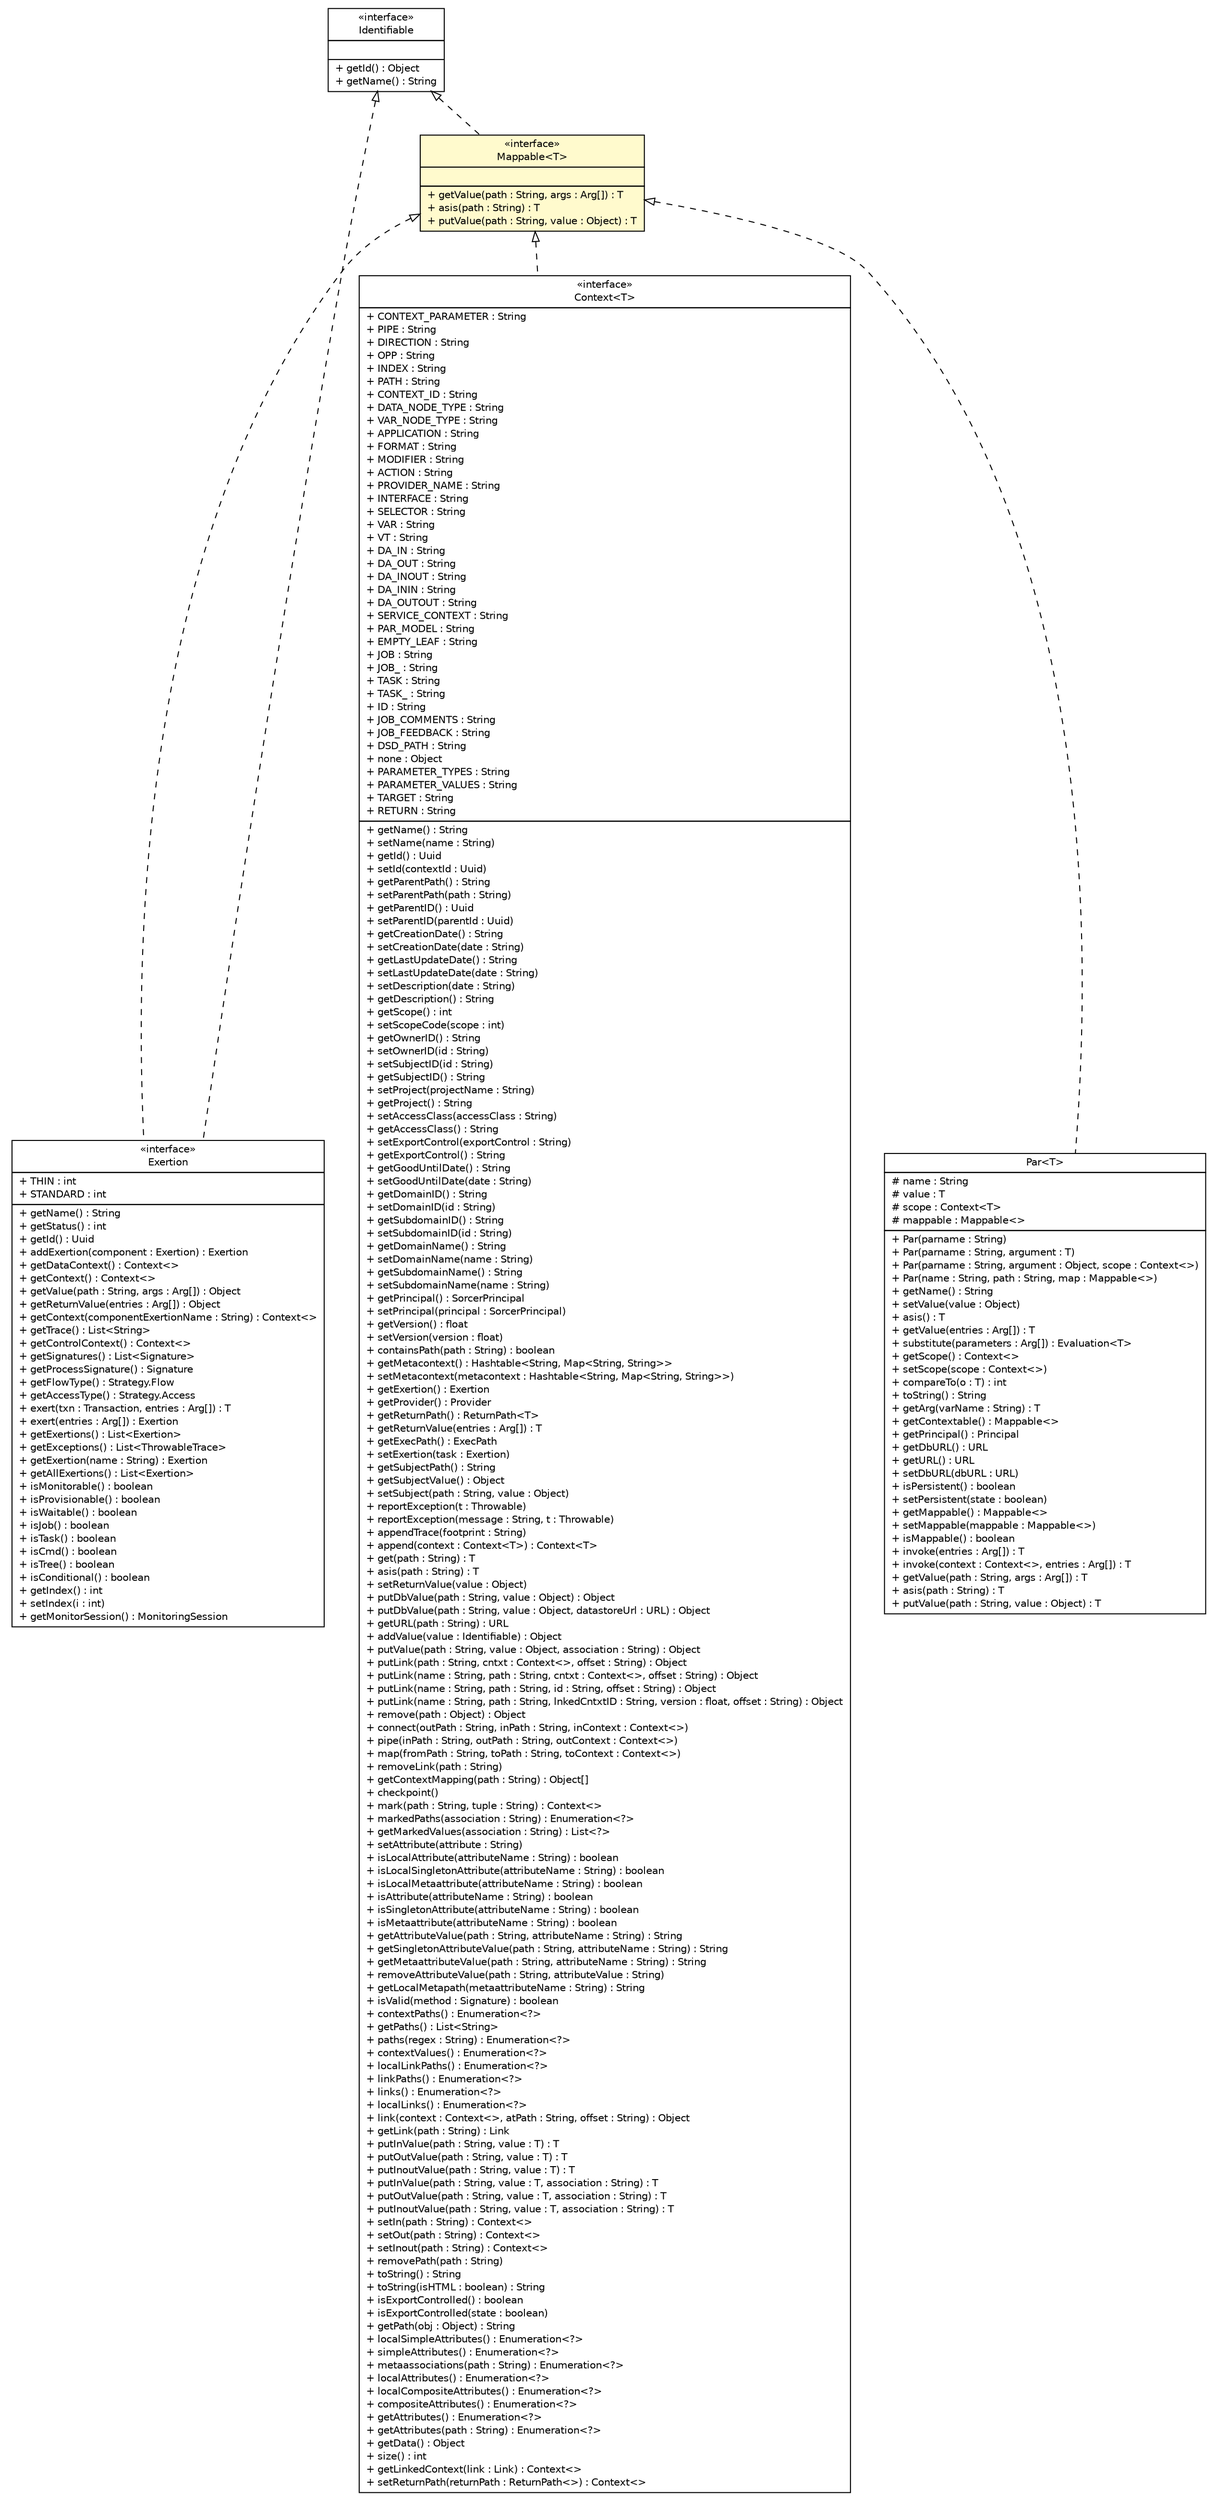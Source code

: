 #!/usr/local/bin/dot
#
# Class diagram 
# Generated by UMLGraph version R5_6 (http://www.umlgraph.org/)
#

digraph G {
	edge [fontname="Helvetica",fontsize=10,labelfontname="Helvetica",labelfontsize=10];
	node [fontname="Helvetica",fontsize=10,shape=plaintext];
	nodesep=0.25;
	ranksep=0.5;
	// sorcer.service.Context<T>
	c201906 [label=<<table title="sorcer.service.Context" border="0" cellborder="1" cellspacing="0" cellpadding="2" port="p" href="./Context.html">
		<tr><td><table border="0" cellspacing="0" cellpadding="1">
<tr><td align="center" balign="center"> &#171;interface&#187; </td></tr>
<tr><td align="center" balign="center"> Context&lt;T&gt; </td></tr>
		</table></td></tr>
		<tr><td><table border="0" cellspacing="0" cellpadding="1">
<tr><td align="left" balign="left"> + CONTEXT_PARAMETER : String </td></tr>
<tr><td align="left" balign="left"> + PIPE : String </td></tr>
<tr><td align="left" balign="left"> + DIRECTION : String </td></tr>
<tr><td align="left" balign="left"> + OPP : String </td></tr>
<tr><td align="left" balign="left"> + INDEX : String </td></tr>
<tr><td align="left" balign="left"> + PATH : String </td></tr>
<tr><td align="left" balign="left"> + CONTEXT_ID : String </td></tr>
<tr><td align="left" balign="left"> + DATA_NODE_TYPE : String </td></tr>
<tr><td align="left" balign="left"> + VAR_NODE_TYPE : String </td></tr>
<tr><td align="left" balign="left"> + APPLICATION : String </td></tr>
<tr><td align="left" balign="left"> + FORMAT : String </td></tr>
<tr><td align="left" balign="left"> + MODIFIER : String </td></tr>
<tr><td align="left" balign="left"> + ACTION : String </td></tr>
<tr><td align="left" balign="left"> + PROVIDER_NAME : String </td></tr>
<tr><td align="left" balign="left"> + INTERFACE : String </td></tr>
<tr><td align="left" balign="left"> + SELECTOR : String </td></tr>
<tr><td align="left" balign="left"> + VAR : String </td></tr>
<tr><td align="left" balign="left"> + VT : String </td></tr>
<tr><td align="left" balign="left"> + DA_IN : String </td></tr>
<tr><td align="left" balign="left"> + DA_OUT : String </td></tr>
<tr><td align="left" balign="left"> + DA_INOUT : String </td></tr>
<tr><td align="left" balign="left"> + DA_ININ : String </td></tr>
<tr><td align="left" balign="left"> + DA_OUTOUT : String </td></tr>
<tr><td align="left" balign="left"> + SERVICE_CONTEXT : String </td></tr>
<tr><td align="left" balign="left"> + PAR_MODEL : String </td></tr>
<tr><td align="left" balign="left"> + EMPTY_LEAF : String </td></tr>
<tr><td align="left" balign="left"> + JOB : String </td></tr>
<tr><td align="left" balign="left"> + JOB_ : String </td></tr>
<tr><td align="left" balign="left"> + TASK : String </td></tr>
<tr><td align="left" balign="left"> + TASK_ : String </td></tr>
<tr><td align="left" balign="left"> + ID : String </td></tr>
<tr><td align="left" balign="left"> + JOB_COMMENTS : String </td></tr>
<tr><td align="left" balign="left"> + JOB_FEEDBACK : String </td></tr>
<tr><td align="left" balign="left"> + DSD_PATH : String </td></tr>
<tr><td align="left" balign="left"> + none : Object </td></tr>
<tr><td align="left" balign="left"> + PARAMETER_TYPES : String </td></tr>
<tr><td align="left" balign="left"> + PARAMETER_VALUES : String </td></tr>
<tr><td align="left" balign="left"> + TARGET : String </td></tr>
<tr><td align="left" balign="left"> + RETURN : String </td></tr>
		</table></td></tr>
		<tr><td><table border="0" cellspacing="0" cellpadding="1">
<tr><td align="left" balign="left"> + getName() : String </td></tr>
<tr><td align="left" balign="left"> + setName(name : String) </td></tr>
<tr><td align="left" balign="left"> + getId() : Uuid </td></tr>
<tr><td align="left" balign="left"> + setId(contextId : Uuid) </td></tr>
<tr><td align="left" balign="left"> + getParentPath() : String </td></tr>
<tr><td align="left" balign="left"> + setParentPath(path : String) </td></tr>
<tr><td align="left" balign="left"> + getParentID() : Uuid </td></tr>
<tr><td align="left" balign="left"> + setParentID(parentId : Uuid) </td></tr>
<tr><td align="left" balign="left"> + getCreationDate() : String </td></tr>
<tr><td align="left" balign="left"> + setCreationDate(date : String) </td></tr>
<tr><td align="left" balign="left"> + getLastUpdateDate() : String </td></tr>
<tr><td align="left" balign="left"> + setLastUpdateDate(date : String) </td></tr>
<tr><td align="left" balign="left"> + setDescription(date : String) </td></tr>
<tr><td align="left" balign="left"> + getDescription() : String </td></tr>
<tr><td align="left" balign="left"> + getScope() : int </td></tr>
<tr><td align="left" balign="left"> + setScopeCode(scope : int) </td></tr>
<tr><td align="left" balign="left"> + getOwnerID() : String </td></tr>
<tr><td align="left" balign="left"> + setOwnerID(id : String) </td></tr>
<tr><td align="left" balign="left"> + setSubjectID(id : String) </td></tr>
<tr><td align="left" balign="left"> + getSubjectID() : String </td></tr>
<tr><td align="left" balign="left"> + setProject(projectName : String) </td></tr>
<tr><td align="left" balign="left"> + getProject() : String </td></tr>
<tr><td align="left" balign="left"> + setAccessClass(accessClass : String) </td></tr>
<tr><td align="left" balign="left"> + getAccessClass() : String </td></tr>
<tr><td align="left" balign="left"> + setExportControl(exportControl : String) </td></tr>
<tr><td align="left" balign="left"> + getExportControl() : String </td></tr>
<tr><td align="left" balign="left"> + getGoodUntilDate() : String </td></tr>
<tr><td align="left" balign="left"> + setGoodUntilDate(date : String) </td></tr>
<tr><td align="left" balign="left"> + getDomainID() : String </td></tr>
<tr><td align="left" balign="left"> + setDomainID(id : String) </td></tr>
<tr><td align="left" balign="left"> + getSubdomainID() : String </td></tr>
<tr><td align="left" balign="left"> + setSubdomainID(id : String) </td></tr>
<tr><td align="left" balign="left"> + getDomainName() : String </td></tr>
<tr><td align="left" balign="left"> + setDomainName(name : String) </td></tr>
<tr><td align="left" balign="left"> + getSubdomainName() : String </td></tr>
<tr><td align="left" balign="left"> + setSubdomainName(name : String) </td></tr>
<tr><td align="left" balign="left"> + getPrincipal() : SorcerPrincipal </td></tr>
<tr><td align="left" balign="left"> + setPrincipal(principal : SorcerPrincipal) </td></tr>
<tr><td align="left" balign="left"> + getVersion() : float </td></tr>
<tr><td align="left" balign="left"> + setVersion(version : float) </td></tr>
<tr><td align="left" balign="left"> + containsPath(path : String) : boolean </td></tr>
<tr><td align="left" balign="left"> + getMetacontext() : Hashtable&lt;String, Map&lt;String, String&gt;&gt; </td></tr>
<tr><td align="left" balign="left"> + setMetacontext(metacontext : Hashtable&lt;String, Map&lt;String, String&gt;&gt;) </td></tr>
<tr><td align="left" balign="left"> + getExertion() : Exertion </td></tr>
<tr><td align="left" balign="left"> + getProvider() : Provider </td></tr>
<tr><td align="left" balign="left"> + getReturnPath() : ReturnPath&lt;T&gt; </td></tr>
<tr><td align="left" balign="left"> + getReturnValue(entries : Arg[]) : T </td></tr>
<tr><td align="left" balign="left"> + getExecPath() : ExecPath </td></tr>
<tr><td align="left" balign="left"> + setExertion(task : Exertion) </td></tr>
<tr><td align="left" balign="left"> + getSubjectPath() : String </td></tr>
<tr><td align="left" balign="left"> + getSubjectValue() : Object </td></tr>
<tr><td align="left" balign="left"> + setSubject(path : String, value : Object) </td></tr>
<tr><td align="left" balign="left"> + reportException(t : Throwable) </td></tr>
<tr><td align="left" balign="left"> + reportException(message : String, t : Throwable) </td></tr>
<tr><td align="left" balign="left"> + appendTrace(footprint : String) </td></tr>
<tr><td align="left" balign="left"> + append(context : Context&lt;T&gt;) : Context&lt;T&gt; </td></tr>
<tr><td align="left" balign="left"> + get(path : String) : T </td></tr>
<tr><td align="left" balign="left"> + asis(path : String) : T </td></tr>
<tr><td align="left" balign="left"> + setReturnValue(value : Object) </td></tr>
<tr><td align="left" balign="left"> + putDbValue(path : String, value : Object) : Object </td></tr>
<tr><td align="left" balign="left"> + putDbValue(path : String, value : Object, datastoreUrl : URL) : Object </td></tr>
<tr><td align="left" balign="left"> + getURL(path : String) : URL </td></tr>
<tr><td align="left" balign="left"> + addValue(value : Identifiable) : Object </td></tr>
<tr><td align="left" balign="left"> + putValue(path : String, value : Object, association : String) : Object </td></tr>
<tr><td align="left" balign="left"> + putLink(path : String, cntxt : Context&lt;&gt;, offset : String) : Object </td></tr>
<tr><td align="left" balign="left"> + putLink(name : String, path : String, cntxt : Context&lt;&gt;, offset : String) : Object </td></tr>
<tr><td align="left" balign="left"> + putLink(name : String, path : String, id : String, offset : String) : Object </td></tr>
<tr><td align="left" balign="left"> + putLink(name : String, path : String, lnkedCntxtID : String, version : float, offset : String) : Object </td></tr>
<tr><td align="left" balign="left"> + remove(path : Object) : Object </td></tr>
<tr><td align="left" balign="left"> + connect(outPath : String, inPath : String, inContext : Context&lt;&gt;) </td></tr>
<tr><td align="left" balign="left"> + pipe(inPath : String, outPath : String, outContext : Context&lt;&gt;) </td></tr>
<tr><td align="left" balign="left"> + map(fromPath : String, toPath : String, toContext : Context&lt;&gt;) </td></tr>
<tr><td align="left" balign="left"> + removeLink(path : String) </td></tr>
<tr><td align="left" balign="left"> + getContextMapping(path : String) : Object[] </td></tr>
<tr><td align="left" balign="left"> + checkpoint() </td></tr>
<tr><td align="left" balign="left"> + mark(path : String, tuple : String) : Context&lt;&gt; </td></tr>
<tr><td align="left" balign="left"> + markedPaths(association : String) : Enumeration&lt;?&gt; </td></tr>
<tr><td align="left" balign="left"> + getMarkedValues(association : String) : List&lt;?&gt; </td></tr>
<tr><td align="left" balign="left"> + setAttribute(attribute : String) </td></tr>
<tr><td align="left" balign="left"> + isLocalAttribute(attributeName : String) : boolean </td></tr>
<tr><td align="left" balign="left"> + isLocalSingletonAttribute(attributeName : String) : boolean </td></tr>
<tr><td align="left" balign="left"> + isLocalMetaattribute(attributeName : String) : boolean </td></tr>
<tr><td align="left" balign="left"> + isAttribute(attributeName : String) : boolean </td></tr>
<tr><td align="left" balign="left"> + isSingletonAttribute(attributeName : String) : boolean </td></tr>
<tr><td align="left" balign="left"> + isMetaattribute(attributeName : String) : boolean </td></tr>
<tr><td align="left" balign="left"> + getAttributeValue(path : String, attributeName : String) : String </td></tr>
<tr><td align="left" balign="left"> + getSingletonAttributeValue(path : String, attributeName : String) : String </td></tr>
<tr><td align="left" balign="left"> + getMetaattributeValue(path : String, attributeName : String) : String </td></tr>
<tr><td align="left" balign="left"> + removeAttributeValue(path : String, attributeValue : String) </td></tr>
<tr><td align="left" balign="left"> + getLocalMetapath(metaattributeName : String) : String </td></tr>
<tr><td align="left" balign="left"> + isValid(method : Signature) : boolean </td></tr>
<tr><td align="left" balign="left"> + contextPaths() : Enumeration&lt;?&gt; </td></tr>
<tr><td align="left" balign="left"> + getPaths() : List&lt;String&gt; </td></tr>
<tr><td align="left" balign="left"> + paths(regex : String) : Enumeration&lt;?&gt; </td></tr>
<tr><td align="left" balign="left"> + contextValues() : Enumeration&lt;?&gt; </td></tr>
<tr><td align="left" balign="left"> + localLinkPaths() : Enumeration&lt;?&gt; </td></tr>
<tr><td align="left" balign="left"> + linkPaths() : Enumeration&lt;?&gt; </td></tr>
<tr><td align="left" balign="left"> + links() : Enumeration&lt;?&gt; </td></tr>
<tr><td align="left" balign="left"> + localLinks() : Enumeration&lt;?&gt; </td></tr>
<tr><td align="left" balign="left"> + link(context : Context&lt;&gt;, atPath : String, offset : String) : Object </td></tr>
<tr><td align="left" balign="left"> + getLink(path : String) : Link </td></tr>
<tr><td align="left" balign="left"> + putInValue(path : String, value : T) : T </td></tr>
<tr><td align="left" balign="left"> + putOutValue(path : String, value : T) : T </td></tr>
<tr><td align="left" balign="left"> + putInoutValue(path : String, value : T) : T </td></tr>
<tr><td align="left" balign="left"> + putInValue(path : String, value : T, association : String) : T </td></tr>
<tr><td align="left" balign="left"> + putOutValue(path : String, value : T, association : String) : T </td></tr>
<tr><td align="left" balign="left"> + putInoutValue(path : String, value : T, association : String) : T </td></tr>
<tr><td align="left" balign="left"> + setIn(path : String) : Context&lt;&gt; </td></tr>
<tr><td align="left" balign="left"> + setOut(path : String) : Context&lt;&gt; </td></tr>
<tr><td align="left" balign="left"> + setInout(path : String) : Context&lt;&gt; </td></tr>
<tr><td align="left" balign="left"> + removePath(path : String) </td></tr>
<tr><td align="left" balign="left"> + toString() : String </td></tr>
<tr><td align="left" balign="left"> + toString(isHTML : boolean) : String </td></tr>
<tr><td align="left" balign="left"> + isExportControlled() : boolean </td></tr>
<tr><td align="left" balign="left"> + isExportControlled(state : boolean) </td></tr>
<tr><td align="left" balign="left"> + getPath(obj : Object) : String </td></tr>
<tr><td align="left" balign="left"> + localSimpleAttributes() : Enumeration&lt;?&gt; </td></tr>
<tr><td align="left" balign="left"> + simpleAttributes() : Enumeration&lt;?&gt; </td></tr>
<tr><td align="left" balign="left"> + metaassociations(path : String) : Enumeration&lt;?&gt; </td></tr>
<tr><td align="left" balign="left"> + localAttributes() : Enumeration&lt;?&gt; </td></tr>
<tr><td align="left" balign="left"> + localCompositeAttributes() : Enumeration&lt;?&gt; </td></tr>
<tr><td align="left" balign="left"> + compositeAttributes() : Enumeration&lt;?&gt; </td></tr>
<tr><td align="left" balign="left"> + getAttributes() : Enumeration&lt;?&gt; </td></tr>
<tr><td align="left" balign="left"> + getAttributes(path : String) : Enumeration&lt;?&gt; </td></tr>
<tr><td align="left" balign="left"> + getData() : Object </td></tr>
<tr><td align="left" balign="left"> + size() : int </td></tr>
<tr><td align="left" balign="left"> + getLinkedContext(link : Link) : Context&lt;&gt; </td></tr>
<tr><td align="left" balign="left"> + setReturnPath(returnPath : ReturnPath&lt;&gt;) : Context&lt;&gt; </td></tr>
		</table></td></tr>
		</table>>, URL="./Context.html", fontname="Helvetica", fontcolor="black", fontsize=10.0];
	// sorcer.service.Exertion
	c201912 [label=<<table title="sorcer.service.Exertion" border="0" cellborder="1" cellspacing="0" cellpadding="2" port="p" href="./Exertion.html">
		<tr><td><table border="0" cellspacing="0" cellpadding="1">
<tr><td align="center" balign="center"> &#171;interface&#187; </td></tr>
<tr><td align="center" balign="center"> Exertion </td></tr>
		</table></td></tr>
		<tr><td><table border="0" cellspacing="0" cellpadding="1">
<tr><td align="left" balign="left"> + THIN : int </td></tr>
<tr><td align="left" balign="left"> + STANDARD : int </td></tr>
		</table></td></tr>
		<tr><td><table border="0" cellspacing="0" cellpadding="1">
<tr><td align="left" balign="left"> + getName() : String </td></tr>
<tr><td align="left" balign="left"> + getStatus() : int </td></tr>
<tr><td align="left" balign="left"> + getId() : Uuid </td></tr>
<tr><td align="left" balign="left"> + addExertion(component : Exertion) : Exertion </td></tr>
<tr><td align="left" balign="left"> + getDataContext() : Context&lt;&gt; </td></tr>
<tr><td align="left" balign="left"> + getContext() : Context&lt;&gt; </td></tr>
<tr><td align="left" balign="left"> + getValue(path : String, args : Arg[]) : Object </td></tr>
<tr><td align="left" balign="left"> + getReturnValue(entries : Arg[]) : Object </td></tr>
<tr><td align="left" balign="left"> + getContext(componentExertionName : String) : Context&lt;&gt; </td></tr>
<tr><td align="left" balign="left"> + getTrace() : List&lt;String&gt; </td></tr>
<tr><td align="left" balign="left"> + getControlContext() : Context&lt;&gt; </td></tr>
<tr><td align="left" balign="left"> + getSignatures() : List&lt;Signature&gt; </td></tr>
<tr><td align="left" balign="left"> + getProcessSignature() : Signature </td></tr>
<tr><td align="left" balign="left"> + getFlowType() : Strategy.Flow </td></tr>
<tr><td align="left" balign="left"> + getAccessType() : Strategy.Access </td></tr>
<tr><td align="left" balign="left"> + exert(txn : Transaction, entries : Arg[]) : T </td></tr>
<tr><td align="left" balign="left"> + exert(entries : Arg[]) : Exertion </td></tr>
<tr><td align="left" balign="left"> + getExertions() : List&lt;Exertion&gt; </td></tr>
<tr><td align="left" balign="left"> + getExceptions() : List&lt;ThrowableTrace&gt; </td></tr>
<tr><td align="left" balign="left"> + getExertion(name : String) : Exertion </td></tr>
<tr><td align="left" balign="left"> + getAllExertions() : List&lt;Exertion&gt; </td></tr>
<tr><td align="left" balign="left"> + isMonitorable() : boolean </td></tr>
<tr><td align="left" balign="left"> + isProvisionable() : boolean </td></tr>
<tr><td align="left" balign="left"> + isWaitable() : boolean </td></tr>
<tr><td align="left" balign="left"> + isJob() : boolean </td></tr>
<tr><td align="left" balign="left"> + isTask() : boolean </td></tr>
<tr><td align="left" balign="left"> + isCmd() : boolean </td></tr>
<tr><td align="left" balign="left"> + isTree() : boolean </td></tr>
<tr><td align="left" balign="left"> + isConditional() : boolean </td></tr>
<tr><td align="left" balign="left"> + getIndex() : int </td></tr>
<tr><td align="left" balign="left"> + setIndex(i : int) </td></tr>
<tr><td align="left" balign="left"> + getMonitorSession() : MonitoringSession </td></tr>
		</table></td></tr>
		</table>>, URL="./Exertion.html", fontname="Helvetica", fontcolor="black", fontsize=10.0];
	// sorcer.service.Identifiable
	c201921 [label=<<table title="sorcer.service.Identifiable" border="0" cellborder="1" cellspacing="0" cellpadding="2" port="p" href="./Identifiable.html">
		<tr><td><table border="0" cellspacing="0" cellpadding="1">
<tr><td align="center" balign="center"> &#171;interface&#187; </td></tr>
<tr><td align="center" balign="center"> Identifiable </td></tr>
		</table></td></tr>
		<tr><td><table border="0" cellspacing="0" cellpadding="1">
<tr><td align="left" balign="left">  </td></tr>
		</table></td></tr>
		<tr><td><table border="0" cellspacing="0" cellpadding="1">
<tr><td align="left" balign="left"> + getId() : Object </td></tr>
<tr><td align="left" balign="left"> + getName() : String </td></tr>
		</table></td></tr>
		</table>>, URL="./Identifiable.html", fontname="Helvetica", fontcolor="black", fontsize=10.0];
	// sorcer.service.Mappable<T>
	c201927 [label=<<table title="sorcer.service.Mappable" border="0" cellborder="1" cellspacing="0" cellpadding="2" port="p" bgcolor="lemonChiffon" href="./Mappable.html">
		<tr><td><table border="0" cellspacing="0" cellpadding="1">
<tr><td align="center" balign="center"> &#171;interface&#187; </td></tr>
<tr><td align="center" balign="center"> Mappable&lt;T&gt; </td></tr>
		</table></td></tr>
		<tr><td><table border="0" cellspacing="0" cellpadding="1">
<tr><td align="left" balign="left">  </td></tr>
		</table></td></tr>
		<tr><td><table border="0" cellspacing="0" cellpadding="1">
<tr><td align="left" balign="left"> + getValue(path : String, args : Arg[]) : T </td></tr>
<tr><td align="left" balign="left"> + asis(path : String) : T </td></tr>
<tr><td align="left" balign="left"> + putValue(path : String, value : Object) : T </td></tr>
		</table></td></tr>
		</table>>, URL="./Mappable.html", fontname="Helvetica", fontcolor="black", fontsize=10.0];
	// sorcer.core.context.model.par.Par<T>
	c202062 [label=<<table title="sorcer.core.context.model.par.Par" border="0" cellborder="1" cellspacing="0" cellpadding="2" port="p" href="../core/context/model/par/Par.html">
		<tr><td><table border="0" cellspacing="0" cellpadding="1">
<tr><td align="center" balign="center"> Par&lt;T&gt; </td></tr>
		</table></td></tr>
		<tr><td><table border="0" cellspacing="0" cellpadding="1">
<tr><td align="left" balign="left"> # name : String </td></tr>
<tr><td align="left" balign="left"> # value : T </td></tr>
<tr><td align="left" balign="left"> # scope : Context&lt;T&gt; </td></tr>
<tr><td align="left" balign="left"> # mappable : Mappable&lt;&gt; </td></tr>
		</table></td></tr>
		<tr><td><table border="0" cellspacing="0" cellpadding="1">
<tr><td align="left" balign="left"> + Par(parname : String) </td></tr>
<tr><td align="left" balign="left"> + Par(parname : String, argument : T) </td></tr>
<tr><td align="left" balign="left"> + Par(parname : String, argument : Object, scope : Context&lt;&gt;) </td></tr>
<tr><td align="left" balign="left"> + Par(name : String, path : String, map : Mappable&lt;&gt;) </td></tr>
<tr><td align="left" balign="left"> + getName() : String </td></tr>
<tr><td align="left" balign="left"> + setValue(value : Object) </td></tr>
<tr><td align="left" balign="left"> + asis() : T </td></tr>
<tr><td align="left" balign="left"> + getValue(entries : Arg[]) : T </td></tr>
<tr><td align="left" balign="left"> + substitute(parameters : Arg[]) : Evaluation&lt;T&gt; </td></tr>
<tr><td align="left" balign="left"> + getScope() : Context&lt;&gt; </td></tr>
<tr><td align="left" balign="left"> + setScope(scope : Context&lt;&gt;) </td></tr>
<tr><td align="left" balign="left"> + compareTo(o : T) : int </td></tr>
<tr><td align="left" balign="left"> + toString() : String </td></tr>
<tr><td align="left" balign="left"> + getArg(varName : String) : T </td></tr>
<tr><td align="left" balign="left"> + getContextable() : Mappable&lt;&gt; </td></tr>
<tr><td align="left" balign="left"> + getPrincipal() : Principal </td></tr>
<tr><td align="left" balign="left"> + getDbURL() : URL </td></tr>
<tr><td align="left" balign="left"> + getURL() : URL </td></tr>
<tr><td align="left" balign="left"> + setDbURL(dbURL : URL) </td></tr>
<tr><td align="left" balign="left"> + isPersistent() : boolean </td></tr>
<tr><td align="left" balign="left"> + setPersistent(state : boolean) </td></tr>
<tr><td align="left" balign="left"> + getMappable() : Mappable&lt;&gt; </td></tr>
<tr><td align="left" balign="left"> + setMappable(mappable : Mappable&lt;&gt;) </td></tr>
<tr><td align="left" balign="left"> + isMappable() : boolean </td></tr>
<tr><td align="left" balign="left"> + invoke(entries : Arg[]) : T </td></tr>
<tr><td align="left" balign="left"> + invoke(context : Context&lt;&gt;, entries : Arg[]) : T </td></tr>
<tr><td align="left" balign="left"> + getValue(path : String, args : Arg[]) : T </td></tr>
<tr><td align="left" balign="left"> + asis(path : String) : T </td></tr>
<tr><td align="left" balign="left"> + putValue(path : String, value : Object) : T </td></tr>
		</table></td></tr>
		</table>>, URL="../core/context/model/par/Par.html", fontname="Helvetica", fontcolor="black", fontsize=10.0];
	//sorcer.service.Context<T> implements sorcer.service.Mappable<T>
	c201927:p -> c201906:p [dir=back,arrowtail=empty,style=dashed];
	//sorcer.service.Exertion implements sorcer.service.Mappable<T>
	c201927:p -> c201912:p [dir=back,arrowtail=empty,style=dashed];
	//sorcer.service.Exertion implements sorcer.service.Identifiable
	c201921:p -> c201912:p [dir=back,arrowtail=empty,style=dashed];
	//sorcer.service.Mappable<T> implements sorcer.service.Identifiable
	c201921:p -> c201927:p [dir=back,arrowtail=empty,style=dashed];
	//sorcer.core.context.model.par.Par<T> implements sorcer.service.Mappable<T>
	c201927:p -> c202062:p [dir=back,arrowtail=empty,style=dashed];
}

